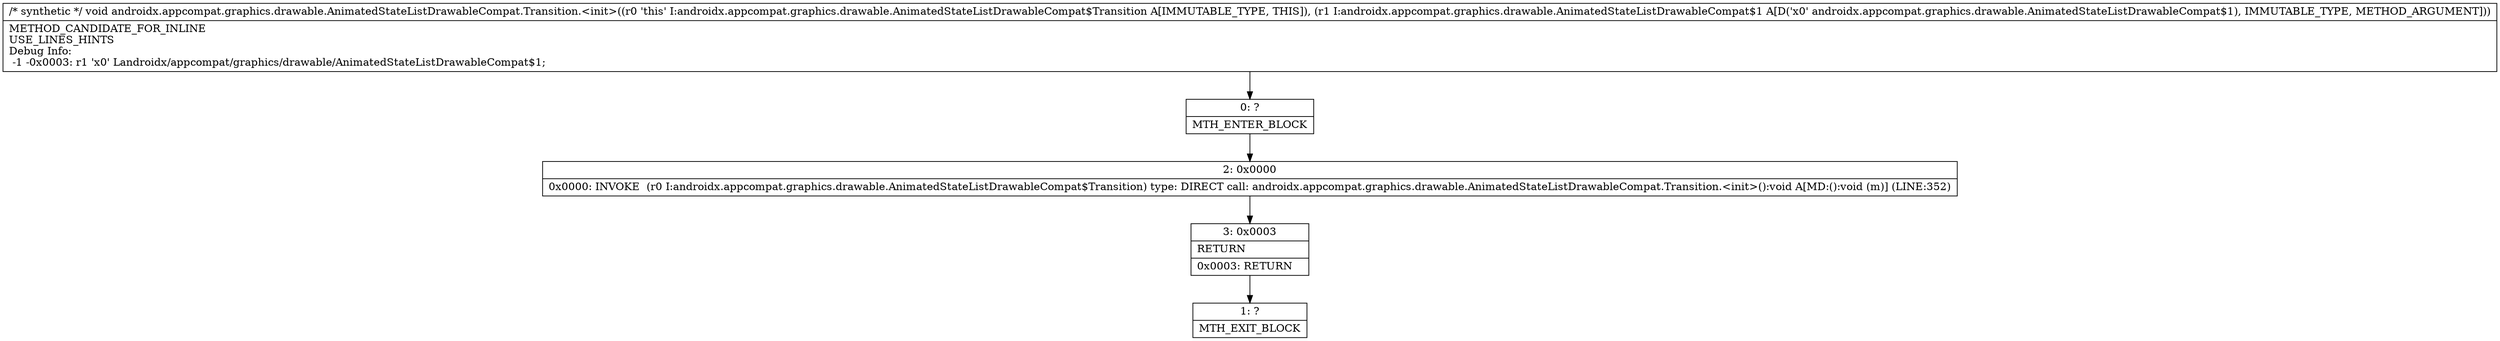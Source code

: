 digraph "CFG forandroidx.appcompat.graphics.drawable.AnimatedStateListDrawableCompat.Transition.\<init\>(Landroidx\/appcompat\/graphics\/drawable\/AnimatedStateListDrawableCompat$1;)V" {
Node_0 [shape=record,label="{0\:\ ?|MTH_ENTER_BLOCK\l}"];
Node_2 [shape=record,label="{2\:\ 0x0000|0x0000: INVOKE  (r0 I:androidx.appcompat.graphics.drawable.AnimatedStateListDrawableCompat$Transition) type: DIRECT call: androidx.appcompat.graphics.drawable.AnimatedStateListDrawableCompat.Transition.\<init\>():void A[MD:():void (m)] (LINE:352)\l}"];
Node_3 [shape=record,label="{3\:\ 0x0003|RETURN\l|0x0003: RETURN   \l}"];
Node_1 [shape=record,label="{1\:\ ?|MTH_EXIT_BLOCK\l}"];
MethodNode[shape=record,label="{\/* synthetic *\/ void androidx.appcompat.graphics.drawable.AnimatedStateListDrawableCompat.Transition.\<init\>((r0 'this' I:androidx.appcompat.graphics.drawable.AnimatedStateListDrawableCompat$Transition A[IMMUTABLE_TYPE, THIS]), (r1 I:androidx.appcompat.graphics.drawable.AnimatedStateListDrawableCompat$1 A[D('x0' androidx.appcompat.graphics.drawable.AnimatedStateListDrawableCompat$1), IMMUTABLE_TYPE, METHOD_ARGUMENT]))  | METHOD_CANDIDATE_FOR_INLINE\lUSE_LINES_HINTS\lDebug Info:\l  \-1 \-0x0003: r1 'x0' Landroidx\/appcompat\/graphics\/drawable\/AnimatedStateListDrawableCompat$1;\l}"];
MethodNode -> Node_0;Node_0 -> Node_2;
Node_2 -> Node_3;
Node_3 -> Node_1;
}

